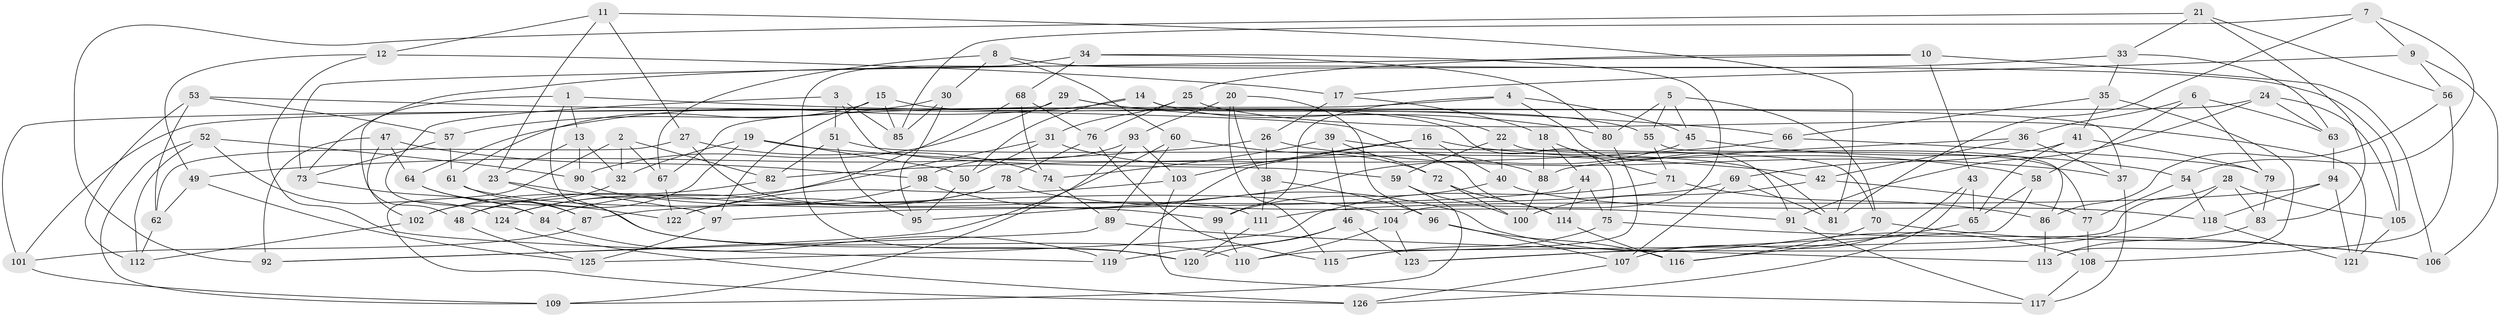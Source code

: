 // coarse degree distribution, {2: 0.05405405405405406, 3: 0.24324324324324326, 4: 0.1891891891891892, 5: 0.1891891891891892, 7: 0.08108108108108109, 6: 0.02702702702702703, 10: 0.08108108108108109, 8: 0.08108108108108109, 16: 0.02702702702702703, 15: 0.02702702702702703}
// Generated by graph-tools (version 1.1) at 2025/02/03/04/25 22:02:37]
// undirected, 126 vertices, 252 edges
graph export_dot {
graph [start="1"]
  node [color=gray90,style=filled];
  1;
  2;
  3;
  4;
  5;
  6;
  7;
  8;
  9;
  10;
  11;
  12;
  13;
  14;
  15;
  16;
  17;
  18;
  19;
  20;
  21;
  22;
  23;
  24;
  25;
  26;
  27;
  28;
  29;
  30;
  31;
  32;
  33;
  34;
  35;
  36;
  37;
  38;
  39;
  40;
  41;
  42;
  43;
  44;
  45;
  46;
  47;
  48;
  49;
  50;
  51;
  52;
  53;
  54;
  55;
  56;
  57;
  58;
  59;
  60;
  61;
  62;
  63;
  64;
  65;
  66;
  67;
  68;
  69;
  70;
  71;
  72;
  73;
  74;
  75;
  76;
  77;
  78;
  79;
  80;
  81;
  82;
  83;
  84;
  85;
  86;
  87;
  88;
  89;
  90;
  91;
  92;
  93;
  94;
  95;
  96;
  97;
  98;
  99;
  100;
  101;
  102;
  103;
  104;
  105;
  106;
  107;
  108;
  109;
  110;
  111;
  112;
  113;
  114;
  115;
  116;
  117;
  118;
  119;
  120;
  121;
  122;
  123;
  124;
  125;
  126;
  1 -- 66;
  1 -- 48;
  1 -- 120;
  1 -- 13;
  2 -- 32;
  2 -- 67;
  2 -- 82;
  2 -- 126;
  3 -- 85;
  3 -- 59;
  3 -- 51;
  3 -- 84;
  4 -- 99;
  4 -- 67;
  4 -- 91;
  4 -- 45;
  5 -- 45;
  5 -- 80;
  5 -- 55;
  5 -- 70;
  6 -- 36;
  6 -- 58;
  6 -- 63;
  6 -- 79;
  7 -- 54;
  7 -- 9;
  7 -- 85;
  7 -- 81;
  8 -- 67;
  8 -- 30;
  8 -- 60;
  8 -- 105;
  9 -- 106;
  9 -- 17;
  9 -- 56;
  10 -- 106;
  10 -- 73;
  10 -- 25;
  10 -- 43;
  11 -- 81;
  11 -- 12;
  11 -- 23;
  11 -- 27;
  12 -- 17;
  12 -- 49;
  12 -- 119;
  13 -- 32;
  13 -- 23;
  13 -- 90;
  14 -- 22;
  14 -- 50;
  14 -- 64;
  14 -- 37;
  15 -- 75;
  15 -- 61;
  15 -- 85;
  15 -- 97;
  16 -- 103;
  16 -- 40;
  16 -- 58;
  16 -- 119;
  17 -- 26;
  17 -- 18;
  18 -- 88;
  18 -- 44;
  18 -- 71;
  19 -- 102;
  19 -- 32;
  19 -- 42;
  19 -- 50;
  20 -- 115;
  20 -- 96;
  20 -- 38;
  20 -- 93;
  21 -- 56;
  21 -- 92;
  21 -- 33;
  21 -- 83;
  22 -- 40;
  22 -- 77;
  22 -- 59;
  23 -- 97;
  23 -- 110;
  24 -- 63;
  24 -- 105;
  24 -- 101;
  24 -- 91;
  25 -- 76;
  25 -- 121;
  25 -- 31;
  26 -- 38;
  26 -- 49;
  26 -- 37;
  27 -- 74;
  27 -- 111;
  27 -- 62;
  28 -- 83;
  28 -- 123;
  28 -- 110;
  28 -- 105;
  29 -- 55;
  29 -- 90;
  29 -- 101;
  29 -- 80;
  30 -- 85;
  30 -- 57;
  30 -- 95;
  31 -- 50;
  31 -- 88;
  31 -- 48;
  32 -- 48;
  33 -- 73;
  33 -- 35;
  33 -- 63;
  34 -- 68;
  34 -- 120;
  34 -- 80;
  34 -- 104;
  35 -- 66;
  35 -- 113;
  35 -- 41;
  36 -- 37;
  36 -- 42;
  36 -- 88;
  37 -- 117;
  38 -- 96;
  38 -- 111;
  39 -- 70;
  39 -- 74;
  39 -- 46;
  39 -- 72;
  40 -- 99;
  40 -- 118;
  41 -- 65;
  41 -- 69;
  41 -- 79;
  42 -- 100;
  42 -- 77;
  43 -- 65;
  43 -- 126;
  43 -- 107;
  44 -- 75;
  44 -- 97;
  44 -- 114;
  45 -- 95;
  45 -- 54;
  46 -- 119;
  46 -- 120;
  46 -- 123;
  47 -- 98;
  47 -- 64;
  47 -- 102;
  47 -- 92;
  48 -- 125;
  49 -- 125;
  49 -- 62;
  50 -- 95;
  51 -- 95;
  51 -- 81;
  51 -- 82;
  52 -- 112;
  52 -- 124;
  52 -- 90;
  52 -- 109;
  53 -- 114;
  53 -- 62;
  53 -- 57;
  53 -- 112;
  54 -- 77;
  54 -- 118;
  55 -- 71;
  55 -- 86;
  56 -- 108;
  56 -- 86;
  57 -- 73;
  57 -- 61;
  58 -- 65;
  58 -- 123;
  59 -- 109;
  59 -- 100;
  60 -- 92;
  60 -- 72;
  60 -- 89;
  61 -- 87;
  61 -- 104;
  62 -- 112;
  63 -- 94;
  64 -- 87;
  64 -- 122;
  65 -- 116;
  66 -- 79;
  66 -- 82;
  67 -- 122;
  68 -- 76;
  68 -- 74;
  68 -- 124;
  69 -- 87;
  69 -- 81;
  69 -- 107;
  70 -- 116;
  70 -- 106;
  71 -- 125;
  71 -- 86;
  72 -- 100;
  72 -- 114;
  73 -- 84;
  74 -- 89;
  75 -- 106;
  75 -- 115;
  76 -- 115;
  76 -- 78;
  77 -- 108;
  78 -- 91;
  78 -- 122;
  78 -- 84;
  79 -- 83;
  80 -- 115;
  82 -- 102;
  83 -- 113;
  84 -- 119;
  86 -- 113;
  87 -- 101;
  88 -- 100;
  89 -- 113;
  89 -- 92;
  90 -- 99;
  91 -- 117;
  93 -- 103;
  93 -- 109;
  93 -- 98;
  94 -- 111;
  94 -- 118;
  94 -- 121;
  96 -- 116;
  96 -- 107;
  97 -- 125;
  98 -- 124;
  98 -- 108;
  99 -- 110;
  101 -- 109;
  102 -- 112;
  103 -- 122;
  103 -- 117;
  104 -- 110;
  104 -- 123;
  105 -- 121;
  107 -- 126;
  108 -- 117;
  111 -- 120;
  114 -- 116;
  118 -- 121;
  124 -- 126;
}
